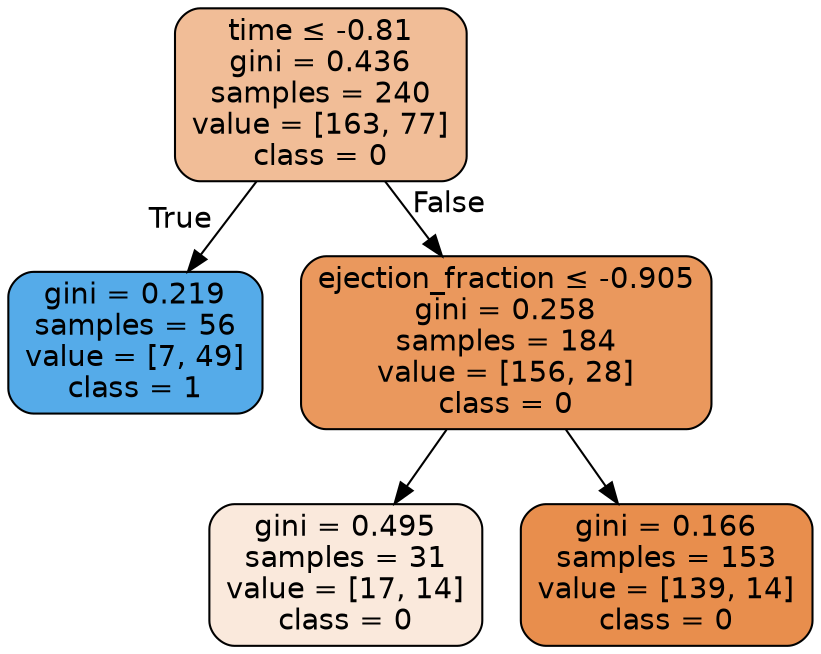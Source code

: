 digraph Tree {
node [shape=box, style="filled, rounded", color="black", fontname=helvetica] ;
edge [fontname=helvetica] ;
0 [label=<time &le; -0.81<br/>gini = 0.436<br/>samples = 240<br/>value = [163, 77]<br/>class = 0>, fillcolor="#f1bd97"] ;
1 [label=<gini = 0.219<br/>samples = 56<br/>value = [7, 49]<br/>class = 1>, fillcolor="#55abe9"] ;
0 -> 1 [labeldistance=2.5, labelangle=45, headlabel="True"] ;
2 [label=<ejection_fraction &le; -0.905<br/>gini = 0.258<br/>samples = 184<br/>value = [156, 28]<br/>class = 0>, fillcolor="#ea985d"] ;
0 -> 2 [labeldistance=2.5, labelangle=-45, headlabel="False"] ;
3 [label=<gini = 0.495<br/>samples = 31<br/>value = [17, 14]<br/>class = 0>, fillcolor="#fae9dc"] ;
2 -> 3 ;
4 [label=<gini = 0.166<br/>samples = 153<br/>value = [139, 14]<br/>class = 0>, fillcolor="#e88e4d"] ;
2 -> 4 ;
}
